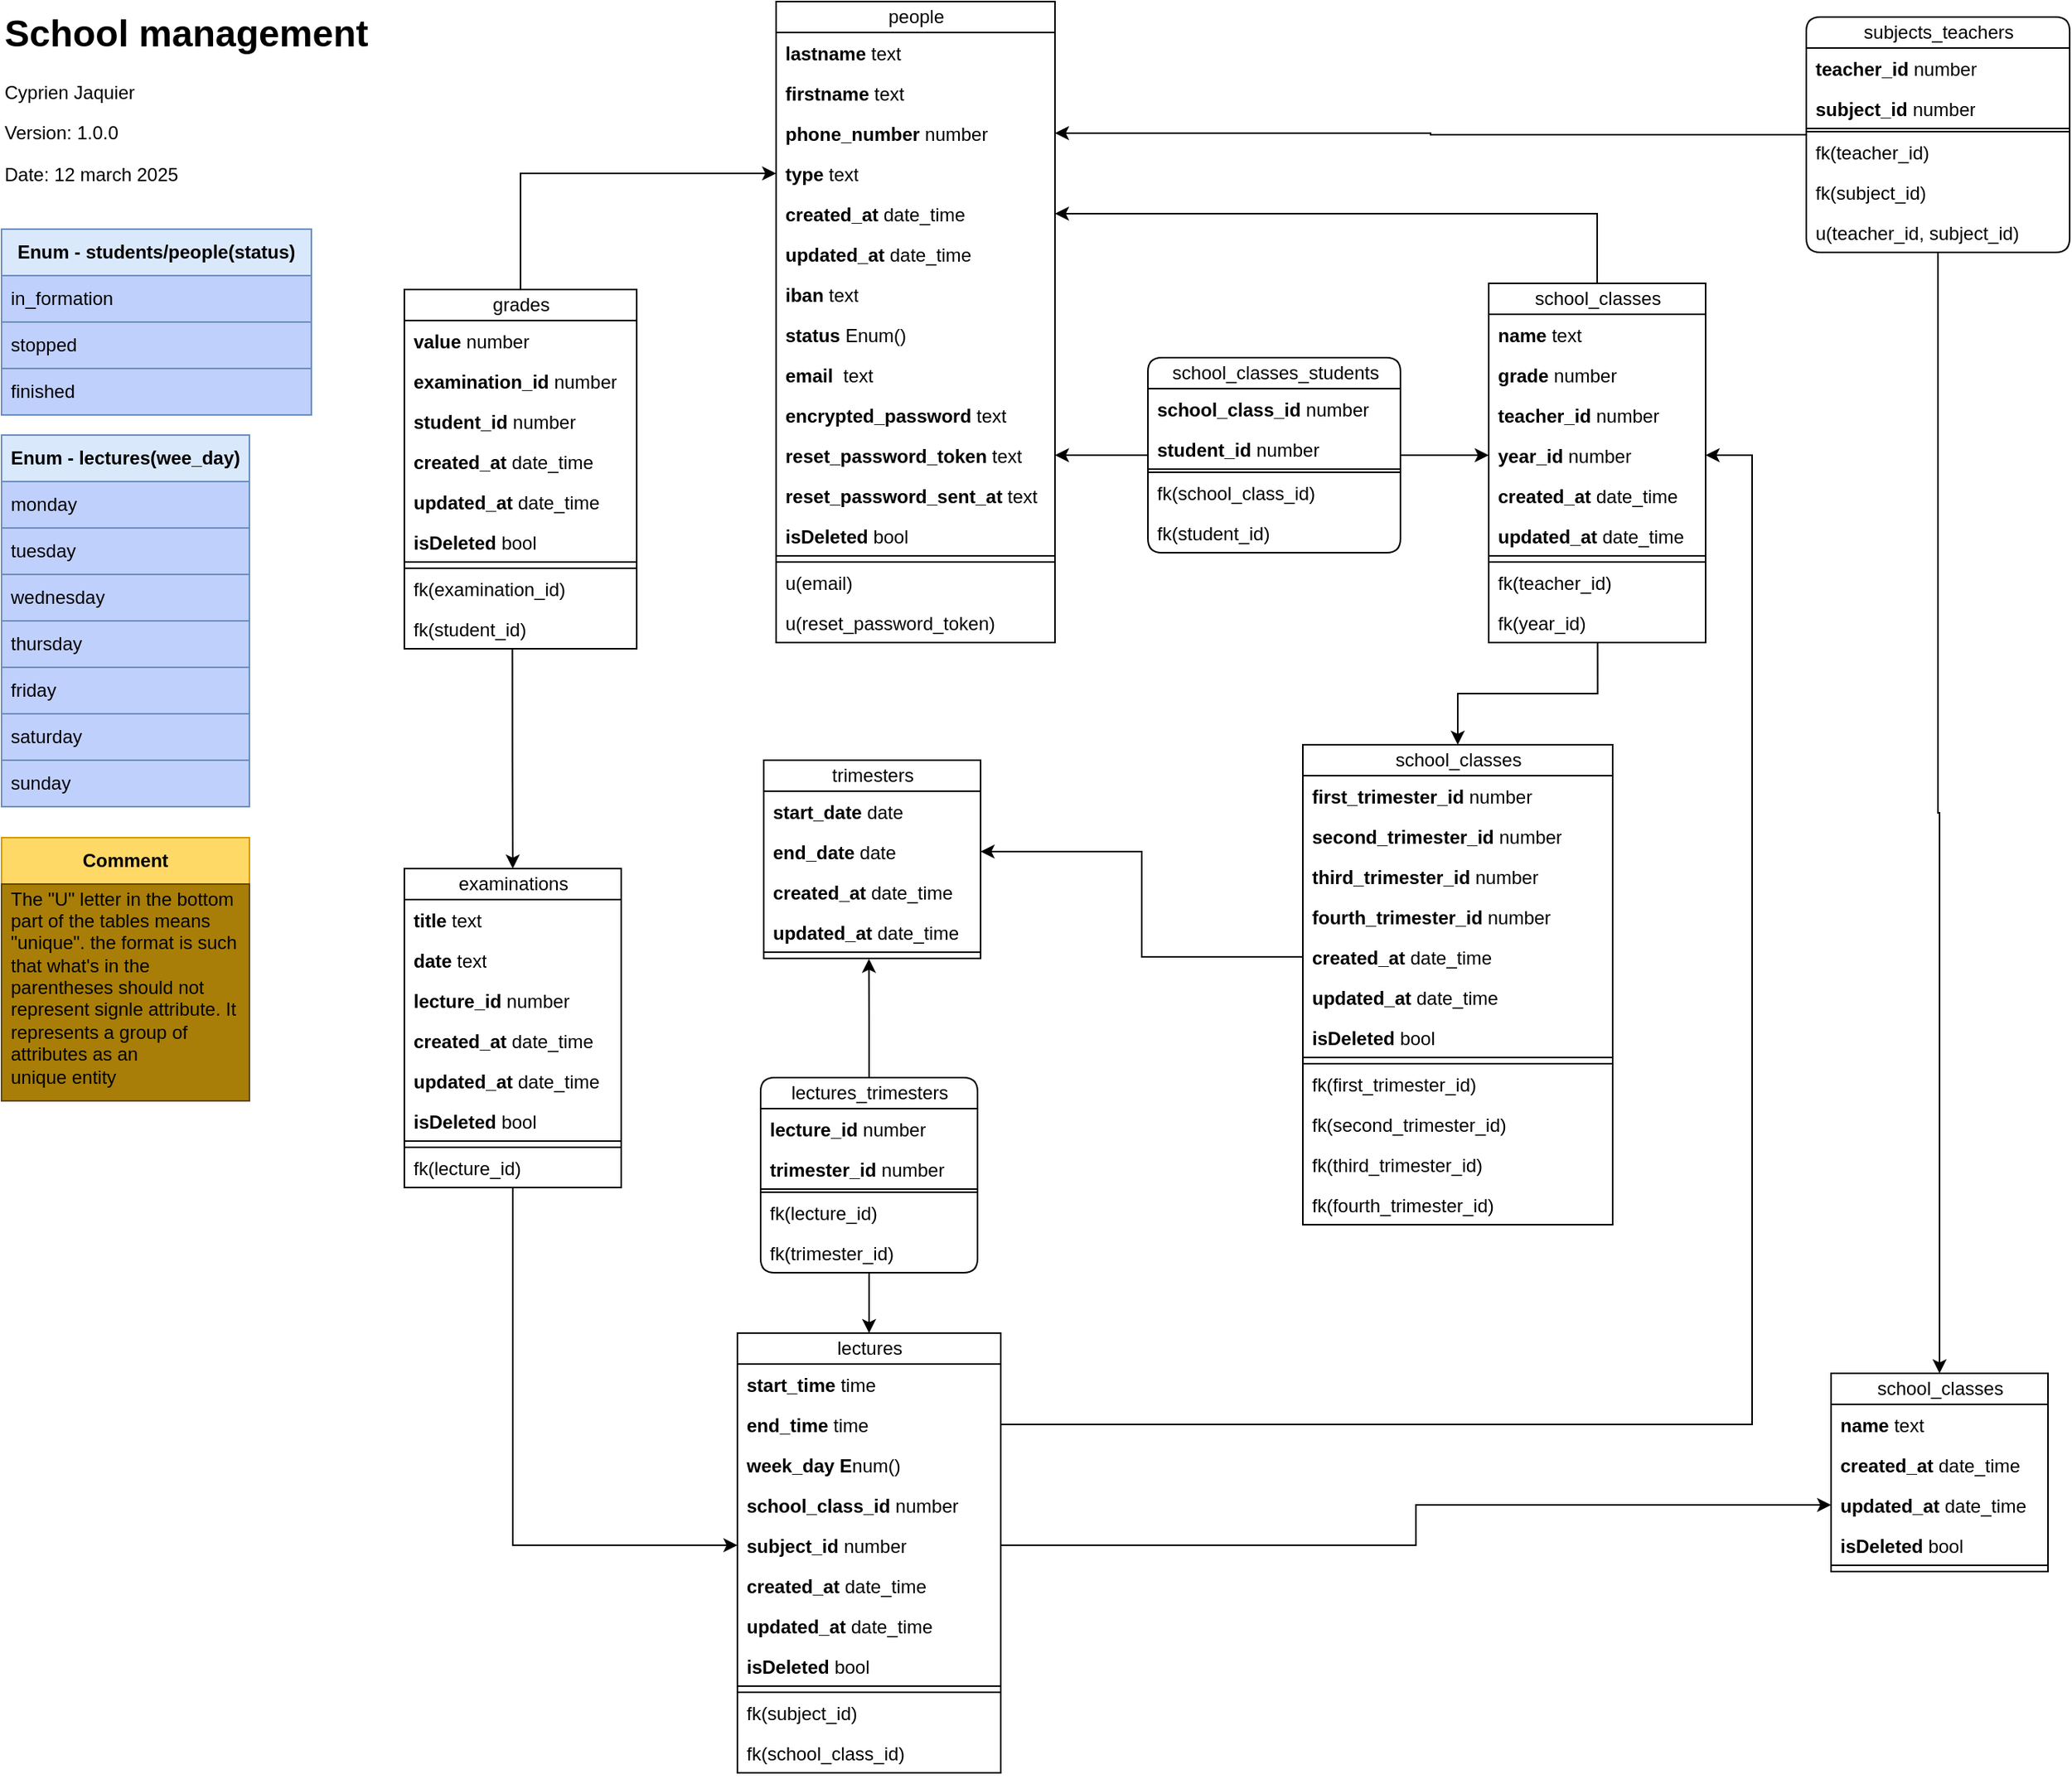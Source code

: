 <mxfile version="26.1.0">
  <diagram name="Page-1" id="XfhUcXcF2LE9acCcoFgk">
    <mxGraphModel dx="2506" dy="915" grid="1" gridSize="10" guides="1" tooltips="1" connect="1" arrows="1" fold="1" page="1" pageScale="1" pageWidth="827" pageHeight="1169" math="0" shadow="0">
      <root>
        <mxCell id="0" />
        <mxCell id="1" parent="0" />
        <mxCell id="c3kGjx1w-b3ts2C8C347-1" value="people" style="swimlane;fontStyle=0;childLayout=stackLayout;horizontal=1;startSize=20;fillColor=none;horizontalStack=0;resizeParent=1;resizeParentMax=0;resizeLast=0;collapsible=1;marginBottom=0;html=1;" parent="1" vertex="1">
          <mxGeometry x="310" y="130" width="180" height="414" as="geometry" />
        </mxCell>
        <mxCell id="c3kGjx1w-b3ts2C8C347-2" value="&lt;b&gt;lastname &lt;/b&gt;text" style="text;strokeColor=none;fillColor=none;align=left;verticalAlign=top;spacingLeft=4;spacingRight=4;overflow=hidden;rotatable=0;points=[[0,0.5],[1,0.5]];portConstraint=eastwest;whiteSpace=wrap;html=1;" parent="c3kGjx1w-b3ts2C8C347-1" vertex="1">
          <mxGeometry y="20" width="180" height="26" as="geometry" />
        </mxCell>
        <mxCell id="c3kGjx1w-b3ts2C8C347-3" value="&lt;b&gt;firstname&lt;/b&gt;&lt;b&gt;&amp;nbsp;&lt;/b&gt;text" style="text;strokeColor=none;fillColor=none;align=left;verticalAlign=top;spacingLeft=4;spacingRight=4;overflow=hidden;rotatable=0;points=[[0,0.5],[1,0.5]];portConstraint=eastwest;whiteSpace=wrap;html=1;" parent="c3kGjx1w-b3ts2C8C347-1" vertex="1">
          <mxGeometry y="46" width="180" height="26" as="geometry" />
        </mxCell>
        <mxCell id="c3kGjx1w-b3ts2C8C347-4" value="&lt;b&gt;phone_number&lt;/b&gt;&lt;b&gt;&amp;nbsp;&lt;/b&gt;number" style="text;strokeColor=none;fillColor=none;align=left;verticalAlign=top;spacingLeft=4;spacingRight=4;overflow=hidden;rotatable=0;points=[[0,0.5],[1,0.5]];portConstraint=eastwest;whiteSpace=wrap;html=1;" parent="c3kGjx1w-b3ts2C8C347-1" vertex="1">
          <mxGeometry y="72" width="180" height="26" as="geometry" />
        </mxCell>
        <mxCell id="c3kGjx1w-b3ts2C8C347-5" value="&lt;b&gt;type&lt;/b&gt;&lt;b&gt;&amp;nbsp;&lt;/b&gt;text" style="text;strokeColor=none;fillColor=none;align=left;verticalAlign=top;spacingLeft=4;spacingRight=4;overflow=hidden;rotatable=0;points=[[0,0.5],[1,0.5]];portConstraint=eastwest;whiteSpace=wrap;html=1;" parent="c3kGjx1w-b3ts2C8C347-1" vertex="1">
          <mxGeometry y="98" width="180" height="26" as="geometry" />
        </mxCell>
        <mxCell id="c3kGjx1w-b3ts2C8C347-6" value="&lt;b&gt;created_at &lt;/b&gt;date_time" style="text;strokeColor=none;fillColor=none;align=left;verticalAlign=top;spacingLeft=4;spacingRight=4;overflow=hidden;rotatable=0;points=[[0,0.5],[1,0.5]];portConstraint=eastwest;whiteSpace=wrap;html=1;" parent="c3kGjx1w-b3ts2C8C347-1" vertex="1">
          <mxGeometry y="124" width="180" height="26" as="geometry" />
        </mxCell>
        <mxCell id="c3kGjx1w-b3ts2C8C347-7" value="&lt;b&gt;updated_at &lt;/b&gt;date_time" style="text;strokeColor=none;fillColor=none;align=left;verticalAlign=top;spacingLeft=4;spacingRight=4;overflow=hidden;rotatable=0;points=[[0,0.5],[1,0.5]];portConstraint=eastwest;whiteSpace=wrap;html=1;" parent="c3kGjx1w-b3ts2C8C347-1" vertex="1">
          <mxGeometry y="150" width="180" height="26" as="geometry" />
        </mxCell>
        <mxCell id="c3kGjx1w-b3ts2C8C347-8" value="&lt;b&gt;iban&lt;/b&gt;&lt;b&gt;&amp;nbsp;&lt;/b&gt;text" style="text;strokeColor=none;fillColor=none;align=left;verticalAlign=top;spacingLeft=4;spacingRight=4;overflow=hidden;rotatable=0;points=[[0,0.5],[1,0.5]];portConstraint=eastwest;whiteSpace=wrap;html=1;" parent="c3kGjx1w-b3ts2C8C347-1" vertex="1">
          <mxGeometry y="176" width="180" height="26" as="geometry" />
        </mxCell>
        <mxCell id="c3kGjx1w-b3ts2C8C347-9" value="&lt;b&gt;status &lt;/b&gt;Enum()" style="text;strokeColor=none;fillColor=none;align=left;verticalAlign=top;spacingLeft=4;spacingRight=4;overflow=hidden;rotatable=0;points=[[0,0.5],[1,0.5]];portConstraint=eastwest;whiteSpace=wrap;html=1;" parent="c3kGjx1w-b3ts2C8C347-1" vertex="1">
          <mxGeometry y="202" width="180" height="26" as="geometry" />
        </mxCell>
        <mxCell id="c3kGjx1w-b3ts2C8C347-10" value="&lt;b&gt;email&amp;nbsp;&lt;/b&gt;&lt;b&gt;&amp;nbsp;&lt;/b&gt;text" style="text;strokeColor=none;fillColor=none;align=left;verticalAlign=top;spacingLeft=4;spacingRight=4;overflow=hidden;rotatable=0;points=[[0,0.5],[1,0.5]];portConstraint=eastwest;whiteSpace=wrap;html=1;fontStyle=0" parent="c3kGjx1w-b3ts2C8C347-1" vertex="1">
          <mxGeometry y="228" width="180" height="26" as="geometry" />
        </mxCell>
        <mxCell id="c3kGjx1w-b3ts2C8C347-11" value="&lt;b&gt;encrypted_password&amp;nbsp;&lt;/b&gt;text" style="text;strokeColor=none;fillColor=none;align=left;verticalAlign=top;spacingLeft=4;spacingRight=4;overflow=hidden;rotatable=0;points=[[0,0.5],[1,0.5]];portConstraint=eastwest;whiteSpace=wrap;html=1;" parent="c3kGjx1w-b3ts2C8C347-1" vertex="1">
          <mxGeometry y="254" width="180" height="26" as="geometry" />
        </mxCell>
        <mxCell id="c3kGjx1w-b3ts2C8C347-12" value="&lt;b&gt;reset_password_token&lt;/b&gt;&lt;b&gt;&amp;nbsp;&lt;/b&gt;text" style="text;strokeColor=none;fillColor=none;align=left;verticalAlign=top;spacingLeft=4;spacingRight=4;overflow=hidden;rotatable=0;points=[[0,0.5],[1,0.5]];portConstraint=eastwest;whiteSpace=wrap;html=1;" parent="c3kGjx1w-b3ts2C8C347-1" vertex="1">
          <mxGeometry y="280" width="180" height="26" as="geometry" />
        </mxCell>
        <mxCell id="c3kGjx1w-b3ts2C8C347-13" value="&lt;b&gt;reset_password_sent_at&lt;/b&gt;&lt;b&gt;&amp;nbsp;&lt;/b&gt;text" style="text;strokeColor=none;fillColor=none;align=left;verticalAlign=top;spacingLeft=4;spacingRight=4;overflow=hidden;rotatable=0;points=[[0,0.5],[1,0.5]];portConstraint=eastwest;whiteSpace=wrap;html=1;" parent="c3kGjx1w-b3ts2C8C347-1" vertex="1">
          <mxGeometry y="306" width="180" height="26" as="geometry" />
        </mxCell>
        <mxCell id="c3kGjx1w-b3ts2C8C347-14" value="&lt;b&gt;isDeleted &lt;/b&gt;bool" style="text;strokeColor=none;fillColor=none;align=left;verticalAlign=top;spacingLeft=4;spacingRight=4;overflow=hidden;rotatable=0;points=[[0,0.5],[1,0.5]];portConstraint=eastwest;whiteSpace=wrap;html=1;" parent="c3kGjx1w-b3ts2C8C347-1" vertex="1">
          <mxGeometry y="332" width="180" height="26" as="geometry" />
        </mxCell>
        <mxCell id="JtVLC9THB3B2dhIAnBEE-51" value="" style="text;strokeColor=default;fillColor=none;align=left;verticalAlign=top;spacingLeft=4;spacingRight=4;overflow=hidden;rotatable=0;points=[[0,0.5],[1,0.5]];portConstraint=eastwest;whiteSpace=wrap;html=1;" vertex="1" parent="c3kGjx1w-b3ts2C8C347-1">
          <mxGeometry y="358" width="180" height="4" as="geometry" />
        </mxCell>
        <mxCell id="JtVLC9THB3B2dhIAnBEE-52" value="u(email)" style="text;strokeColor=none;fillColor=none;align=left;verticalAlign=top;spacingLeft=4;spacingRight=4;overflow=hidden;rotatable=0;points=[[0,0.5],[1,0.5]];portConstraint=eastwest;whiteSpace=wrap;html=1;" vertex="1" parent="c3kGjx1w-b3ts2C8C347-1">
          <mxGeometry y="362" width="180" height="26" as="geometry" />
        </mxCell>
        <mxCell id="JtVLC9THB3B2dhIAnBEE-50" value="u(reset_password_token)" style="text;strokeColor=none;fillColor=none;align=left;verticalAlign=top;spacingLeft=4;spacingRight=4;overflow=hidden;rotatable=0;points=[[0,0.5],[1,0.5]];portConstraint=eastwest;whiteSpace=wrap;html=1;" vertex="1" parent="c3kGjx1w-b3ts2C8C347-1">
          <mxGeometry y="388" width="180" height="26" as="geometry" />
        </mxCell>
        <mxCell id="JtVLC9THB3B2dhIAnBEE-3" style="edgeStyle=orthogonalEdgeStyle;rounded=0;orthogonalLoop=1;jettySize=auto;html=1;entryX=0;entryY=0.5;entryDx=0;entryDy=0;" edge="1" parent="1" source="c3kGjx1w-b3ts2C8C347-15" target="JtVLC9THB3B2dhIAnBEE-79">
          <mxGeometry relative="1" as="geometry">
            <mxPoint x="310" y="994.0" as="targetPoint" />
          </mxGeometry>
        </mxCell>
        <mxCell id="c3kGjx1w-b3ts2C8C347-15" value="examinations" style="swimlane;fontStyle=0;childLayout=stackLayout;horizontal=1;startSize=20;fillColor=none;horizontalStack=0;resizeParent=1;resizeParentMax=0;resizeLast=0;collapsible=1;marginBottom=0;html=1;" parent="1" vertex="1">
          <mxGeometry x="70" y="690" width="140" height="206" as="geometry" />
        </mxCell>
        <mxCell id="c3kGjx1w-b3ts2C8C347-16" value="&lt;b&gt;title &lt;/b&gt;text&lt;span style=&quot;color: rgba(0, 0, 0, 0); font-family: monospace; font-size: 0px; text-wrap-mode: nowrap;&quot;&gt;%3CmxGraphModel%3E%3Croot%3E%3CmxCell%20id%3D%220%22%2F%3E%3CmxCell%20id%3D%221%22%20parent%3D%220%22%2F%3E%3CmxCell%20id%3D%222%22%20value%3D%22%26lt%3Bb%26gt%3Bcreated_at%20%26lt%3B%2Fb%26gt%3Bdate_time%22%20style%3D%22text%3BstrokeColor%3Dnone%3BfillColor%3Dnone%3Balign%3Dleft%3BverticalAlign%3Dtop%3BspacingLeft%3D4%3BspacingRight%3D4%3Boverflow%3Dhidden%3Brotatable%3D0%3Bpoints%3D%5B%5B0%2C0.5%5D%2C%5B1%2C0.5%5D%5D%3BportConstraint%3Deastwest%3BwhiteSpace%3Dwrap%3Bhtml%3D1%3B%22%20vertex%3D%221%22%20parent%3D%221%22%3E%3CmxGeometry%20x%3D%22310%22%20y%3D%22254%22%20width%3D%22180%22%20height%3D%2226%22%20as%3D%22geometry%22%2F%3E%3C%2FmxCell%3E%3CmxCell%20id%3D%223%22%20value%3D%22%26lt%3Bb%26gt%3Bupdated_at%20%26lt%3B%2Fb%26gt%3Bdate_time%22%20style%3D%22text%3BstrokeColor%3Dnone%3BfillColor%3Dnone%3Balign%3Dleft%3BverticalAlign%3Dtop%3BspacingLeft%3D4%3BspacingRight%3D4%3Boverflow%3Dhidden%3Brotatable%3D0%3Bpoints%3D%5B%5B0%2C0.5%5D%2C%5B1%2C0.5%5D%5D%3BportConstraint%3Deastwest%3BwhiteSpace%3Dwrap%3Bhtml%3D1%3B%22%20vertex%3D%221%22%20parent%3D%221%22%3E%3CmxGeometry%20x%3D%22310%22%20y%3D%22280%22%20width%3D%22180%22%20height%3D%2226%22%20as%3D%22geometry%22%2F%3E%3C%2FmxCell%3E%3CmxCell%20id%3D%224%22%20value%3D%22%26lt%3Bb%26gt%3BisDeleted%20%26lt%3B%2Fb%26gt%3Bbool%22%20style%3D%22text%3BstrokeColor%3Dnone%3BfillColor%3Dnone%3Balign%3Dleft%3BverticalAlign%3Dtop%3BspacingLeft%3D4%3BspacingRight%3D4%3Boverflow%3Dhidden%3Brotatable%3D0%3Bpoints%3D%5B%5B0%2C0.5%5D%2C%5B1%2C0.5%5D%5D%3BportConstraint%3Deastwest%3BwhiteSpace%3Dwrap%3Bhtml%3D1%3B%22%20vertex%3D%221%22%20parent%3D%221%22%3E%3CmxGeometry%20x%3D%22310%22%20y%3D%22462%22%20width%3D%22180%22%20height%3D%2226%22%20as%3D%22geometry%22%2F%3E%3C%2FmxCell%3E%3C%2Froot%3E%3C%2FmxGraphModel%3Egttfsdf&lt;/span&gt;" style="text;strokeColor=none;fillColor=none;align=left;verticalAlign=top;spacingLeft=4;spacingRight=4;overflow=hidden;rotatable=0;points=[[0,0.5],[1,0.5]];portConstraint=eastwest;whiteSpace=wrap;html=1;fontStyle=0" parent="c3kGjx1w-b3ts2C8C347-15" vertex="1">
          <mxGeometry y="20" width="140" height="26" as="geometry" />
        </mxCell>
        <mxCell id="c3kGjx1w-b3ts2C8C347-17" value="&lt;b&gt;date&lt;/b&gt; text" style="text;strokeColor=none;fillColor=none;align=left;verticalAlign=top;spacingLeft=4;spacingRight=4;overflow=hidden;rotatable=0;points=[[0,0.5],[1,0.5]];portConstraint=eastwest;whiteSpace=wrap;html=1;fontStyle=0" parent="c3kGjx1w-b3ts2C8C347-15" vertex="1">
          <mxGeometry y="46" width="140" height="26" as="geometry" />
        </mxCell>
        <mxCell id="JtVLC9THB3B2dhIAnBEE-47" value="&lt;b&gt;lecture_id &lt;/b&gt;number" style="text;strokeColor=none;fillColor=none;align=left;verticalAlign=top;spacingLeft=4;spacingRight=4;overflow=hidden;rotatable=0;points=[[0,0.5],[1,0.5]];portConstraint=eastwest;whiteSpace=wrap;html=1;" vertex="1" parent="c3kGjx1w-b3ts2C8C347-15">
          <mxGeometry y="72" width="140" height="26" as="geometry" />
        </mxCell>
        <mxCell id="JtVLC9THB3B2dhIAnBEE-73" value="&lt;b&gt;created_at &lt;/b&gt;date_time" style="text;strokeColor=none;fillColor=none;align=left;verticalAlign=top;spacingLeft=4;spacingRight=4;overflow=hidden;rotatable=0;points=[[0,0.5],[1,0.5]];portConstraint=eastwest;whiteSpace=wrap;html=1;" vertex="1" parent="c3kGjx1w-b3ts2C8C347-15">
          <mxGeometry y="98" width="140" height="26" as="geometry" />
        </mxCell>
        <mxCell id="JtVLC9THB3B2dhIAnBEE-74" value="&lt;b&gt;updated_at &lt;/b&gt;date_time" style="text;strokeColor=none;fillColor=none;align=left;verticalAlign=top;spacingLeft=4;spacingRight=4;overflow=hidden;rotatable=0;points=[[0,0.5],[1,0.5]];portConstraint=eastwest;whiteSpace=wrap;html=1;" vertex="1" parent="c3kGjx1w-b3ts2C8C347-15">
          <mxGeometry y="124" width="140" height="26" as="geometry" />
        </mxCell>
        <mxCell id="JtVLC9THB3B2dhIAnBEE-75" value="&lt;b&gt;isDeleted &lt;/b&gt;bool" style="text;strokeColor=none;fillColor=none;align=left;verticalAlign=top;spacingLeft=4;spacingRight=4;overflow=hidden;rotatable=0;points=[[0,0.5],[1,0.5]];portConstraint=eastwest;whiteSpace=wrap;html=1;" vertex="1" parent="c3kGjx1w-b3ts2C8C347-15">
          <mxGeometry y="150" width="140" height="26" as="geometry" />
        </mxCell>
        <mxCell id="JtVLC9THB3B2dhIAnBEE-49" value="" style="text;strokeColor=default;fillColor=none;align=left;verticalAlign=top;spacingLeft=4;spacingRight=4;overflow=hidden;rotatable=0;points=[[0,0.5],[1,0.5]];portConstraint=eastwest;whiteSpace=wrap;html=1;" vertex="1" parent="c3kGjx1w-b3ts2C8C347-15">
          <mxGeometry y="176" width="140" height="4" as="geometry" />
        </mxCell>
        <mxCell id="JtVLC9THB3B2dhIAnBEE-48" value="fk(lecture_id)" style="text;strokeColor=none;fillColor=none;align=left;verticalAlign=top;spacingLeft=4;spacingRight=4;overflow=hidden;rotatable=0;points=[[0,0.5],[1,0.5]];portConstraint=eastwest;whiteSpace=wrap;html=1;" vertex="1" parent="c3kGjx1w-b3ts2C8C347-15">
          <mxGeometry y="180" width="140" height="26" as="geometry" />
        </mxCell>
        <mxCell id="JtVLC9THB3B2dhIAnBEE-1" style="edgeStyle=orthogonalEdgeStyle;rounded=0;orthogonalLoop=1;jettySize=auto;html=1;exitX=0.5;exitY=0;exitDx=0;exitDy=0;" edge="1" parent="1" source="JtVLC9THB3B2dhIAnBEE-53" target="c3kGjx1w-b3ts2C8C347-5">
          <mxGeometry relative="1" as="geometry">
            <mxPoint x="140" y="430" as="sourcePoint" />
          </mxGeometry>
        </mxCell>
        <mxCell id="JtVLC9THB3B2dhIAnBEE-2" style="edgeStyle=orthogonalEdgeStyle;rounded=0;orthogonalLoop=1;jettySize=auto;html=1;entryX=0.5;entryY=0;entryDx=0;entryDy=0;exitX=0.465;exitY=0.994;exitDx=0;exitDy=0;exitPerimeter=0;" edge="1" parent="1" source="JtVLC9THB3B2dhIAnBEE-69" target="c3kGjx1w-b3ts2C8C347-15">
          <mxGeometry relative="1" as="geometry">
            <mxPoint x="140" y="554" as="sourcePoint" />
          </mxGeometry>
        </mxCell>
        <mxCell id="JtVLC9THB3B2dhIAnBEE-7" style="edgeStyle=orthogonalEdgeStyle;rounded=0;orthogonalLoop=1;jettySize=auto;html=1;entryX=0;entryY=0.5;entryDx=0;entryDy=0;exitX=1;exitY=0.5;exitDx=0;exitDy=0;" edge="1" parent="1" source="JtVLC9THB3B2dhIAnBEE-79" target="JtVLC9THB3B2dhIAnBEE-160">
          <mxGeometry relative="1" as="geometry">
            <mxPoint x="450" y="984.0" as="sourcePoint" />
            <mxPoint x="930" y="984" as="targetPoint" />
          </mxGeometry>
        </mxCell>
        <mxCell id="JtVLC9THB3B2dhIAnBEE-5" style="edgeStyle=orthogonalEdgeStyle;rounded=0;orthogonalLoop=1;jettySize=auto;html=1;entryX=1;entryY=0.5;entryDx=0;entryDy=0;exitX=0.5;exitY=0;exitDx=0;exitDy=0;" edge="1" parent="1" source="JtVLC9THB3B2dhIAnBEE-110" target="c3kGjx1w-b3ts2C8C347-6">
          <mxGeometry relative="1" as="geometry" />
        </mxCell>
        <mxCell id="JtVLC9THB3B2dhIAnBEE-6" style="edgeStyle=orthogonalEdgeStyle;rounded=0;orthogonalLoop=1;jettySize=auto;html=1;entryX=0.5;entryY=0;entryDx=0;entryDy=0;exitX=0.502;exitY=1.001;exitDx=0;exitDy=0;exitPerimeter=0;" edge="1" parent="1" source="JtVLC9THB3B2dhIAnBEE-121" target="JtVLC9THB3B2dhIAnBEE-123">
          <mxGeometry relative="1" as="geometry">
            <mxPoint x="860" y="678" as="targetPoint" />
          </mxGeometry>
        </mxCell>
        <mxCell id="JtVLC9THB3B2dhIAnBEE-8" style="edgeStyle=orthogonalEdgeStyle;rounded=0;orthogonalLoop=1;jettySize=auto;html=1;entryX=1;entryY=0.5;entryDx=0;entryDy=0;exitX=0;exitY=0.5;exitDx=0;exitDy=0;" edge="1" parent="1" source="JtVLC9THB3B2dhIAnBEE-128" target="JtVLC9THB3B2dhIAnBEE-98">
          <mxGeometry relative="1" as="geometry">
            <mxPoint x="790" y="779.053" as="sourcePoint" />
            <mxPoint x="450" y="711" as="targetPoint" />
          </mxGeometry>
        </mxCell>
        <mxCell id="c3kGjx1w-b3ts2C8C347-181" value="&lt;h1 style=&quot;margin-top: 0px;&quot;&gt;School management&lt;/h1&gt;&lt;p&gt;Cyprien Jaquier&lt;/p&gt;&lt;p&gt;Version: 1.0.0&lt;/p&gt;&lt;p&gt;Date: 12 march 2025&lt;/p&gt;" style="text;html=1;whiteSpace=wrap;overflow=hidden;rounded=0;" parent="1" vertex="1">
          <mxGeometry x="-190" y="130" width="260" height="120" as="geometry" />
        </mxCell>
        <mxCell id="JtVLC9THB3B2dhIAnBEE-86" style="edgeStyle=orthogonalEdgeStyle;rounded=0;orthogonalLoop=1;jettySize=auto;html=1;entryX=0.5;entryY=0;entryDx=0;entryDy=0;" edge="1" parent="1" source="JtVLC9THB3B2dhIAnBEE-21" target="JtVLC9THB3B2dhIAnBEE-76">
          <mxGeometry relative="1" as="geometry" />
        </mxCell>
        <mxCell id="JtVLC9THB3B2dhIAnBEE-21" value="&lt;span style=&quot;text-wrap-mode: wrap;&quot;&gt;lectures_trimesters&lt;/span&gt;" style="swimlane;fontStyle=0;childLayout=stackLayout;horizontal=1;startSize=20;fillColor=none;horizontalStack=0;resizeParent=1;resizeParentMax=0;resizeLast=0;collapsible=1;marginBottom=0;html=1;rounded=1;" vertex="1" parent="1">
          <mxGeometry x="300" y="825" width="140" height="126" as="geometry" />
        </mxCell>
        <mxCell id="JtVLC9THB3B2dhIAnBEE-22" value="&lt;b&gt;lecture_id&amp;nbsp;&lt;/b&gt;number" style="text;strokeColor=none;fillColor=none;align=left;verticalAlign=top;spacingLeft=4;spacingRight=4;overflow=hidden;rotatable=0;points=[[0,0.5],[1,0.5]];portConstraint=eastwest;whiteSpace=wrap;html=1;fontStyle=0" vertex="1" parent="JtVLC9THB3B2dhIAnBEE-21">
          <mxGeometry y="20" width="140" height="26" as="geometry" />
        </mxCell>
        <mxCell id="JtVLC9THB3B2dhIAnBEE-27" value="&lt;b&gt;trimester_id&amp;nbsp;&lt;/b&gt;number" style="text;strokeColor=none;fillColor=none;align=left;verticalAlign=top;spacingLeft=4;spacingRight=4;overflow=hidden;rotatable=0;points=[[0,0.5],[1,0.5]];portConstraint=eastwest;whiteSpace=wrap;html=1;fontStyle=0" vertex="1" parent="JtVLC9THB3B2dhIAnBEE-21">
          <mxGeometry y="46" width="140" height="26" as="geometry" />
        </mxCell>
        <mxCell id="JtVLC9THB3B2dhIAnBEE-23" value="" style="text;strokeColor=default;fillColor=none;align=left;verticalAlign=top;spacingLeft=4;spacingRight=4;overflow=hidden;rotatable=0;points=[[0,0.5],[1,0.5]];portConstraint=eastwest;whiteSpace=wrap;html=1;fontStyle=0" vertex="1" parent="JtVLC9THB3B2dhIAnBEE-21">
          <mxGeometry y="72" width="140" height="2" as="geometry" />
        </mxCell>
        <mxCell id="JtVLC9THB3B2dhIAnBEE-29" value="" style="text;strokeColor=default;fillColor=none;align=left;verticalAlign=top;spacingLeft=4;spacingRight=4;overflow=hidden;rotatable=0;points=[[0,0.5],[1,0.5]];portConstraint=eastwest;whiteSpace=wrap;html=1;fontStyle=0" vertex="1" parent="JtVLC9THB3B2dhIAnBEE-21">
          <mxGeometry y="74" width="140" as="geometry" />
        </mxCell>
        <mxCell id="JtVLC9THB3B2dhIAnBEE-31" value="fk(lecture_id)" style="text;strokeColor=none;fillColor=none;align=left;verticalAlign=top;spacingLeft=4;spacingRight=4;overflow=hidden;rotatable=0;points=[[0,0.5],[1,0.5]];portConstraint=eastwest;whiteSpace=wrap;html=1;fontStyle=0" vertex="1" parent="JtVLC9THB3B2dhIAnBEE-21">
          <mxGeometry y="74" width="140" height="26" as="geometry" />
        </mxCell>
        <mxCell id="JtVLC9THB3B2dhIAnBEE-30" value="fk(trimester_id)" style="text;strokeColor=none;fillColor=none;align=left;verticalAlign=top;spacingLeft=4;spacingRight=4;overflow=hidden;rotatable=0;points=[[0,0.5],[1,0.5]];portConstraint=eastwest;whiteSpace=wrap;html=1;fontStyle=0" vertex="1" parent="JtVLC9THB3B2dhIAnBEE-21">
          <mxGeometry y="100" width="140" height="26" as="geometry" />
        </mxCell>
        <mxCell id="JtVLC9THB3B2dhIAnBEE-142" style="edgeStyle=orthogonalEdgeStyle;rounded=0;orthogonalLoop=1;jettySize=auto;html=1;entryX=1;entryY=0.5;entryDx=0;entryDy=0;" edge="1" parent="1" source="JtVLC9THB3B2dhIAnBEE-33" target="c3kGjx1w-b3ts2C8C347-4">
          <mxGeometry relative="1" as="geometry" />
        </mxCell>
        <mxCell id="JtVLC9THB3B2dhIAnBEE-165" style="edgeStyle=orthogonalEdgeStyle;rounded=0;orthogonalLoop=1;jettySize=auto;html=1;entryX=0.5;entryY=0;entryDx=0;entryDy=0;" edge="1" parent="1" source="JtVLC9THB3B2dhIAnBEE-33" target="JtVLC9THB3B2dhIAnBEE-154">
          <mxGeometry relative="1" as="geometry" />
        </mxCell>
        <mxCell id="JtVLC9THB3B2dhIAnBEE-33" value="&lt;span style=&quot;text-wrap-mode: wrap;&quot;&gt;subjects_teachers&lt;/span&gt;" style="swimlane;fontStyle=0;childLayout=stackLayout;horizontal=1;startSize=20;fillColor=none;horizontalStack=0;resizeParent=1;resizeParentMax=0;resizeLast=0;collapsible=1;marginBottom=0;html=1;rounded=1;" vertex="1" parent="1">
          <mxGeometry x="975" y="140" width="170" height="152" as="geometry" />
        </mxCell>
        <mxCell id="JtVLC9THB3B2dhIAnBEE-34" value="&lt;b&gt;teacher_id&amp;nbsp;&lt;/b&gt;number" style="text;strokeColor=none;fillColor=none;align=left;verticalAlign=top;spacingLeft=4;spacingRight=4;overflow=hidden;rotatable=0;points=[[0,0.5],[1,0.5]];portConstraint=eastwest;whiteSpace=wrap;html=1;fontStyle=0" vertex="1" parent="JtVLC9THB3B2dhIAnBEE-33">
          <mxGeometry y="20" width="170" height="26" as="geometry" />
        </mxCell>
        <mxCell id="JtVLC9THB3B2dhIAnBEE-35" value="&lt;b&gt;subject_id&amp;nbsp;&lt;/b&gt;number" style="text;strokeColor=none;fillColor=none;align=left;verticalAlign=top;spacingLeft=4;spacingRight=4;overflow=hidden;rotatable=0;points=[[0,0.5],[1,0.5]];portConstraint=eastwest;whiteSpace=wrap;html=1;fontStyle=0" vertex="1" parent="JtVLC9THB3B2dhIAnBEE-33">
          <mxGeometry y="46" width="170" height="26" as="geometry" />
        </mxCell>
        <mxCell id="JtVLC9THB3B2dhIAnBEE-36" value="" style="text;strokeColor=default;fillColor=none;align=left;verticalAlign=top;spacingLeft=4;spacingRight=4;overflow=hidden;rotatable=0;points=[[0,0.5],[1,0.5]];portConstraint=eastwest;whiteSpace=wrap;html=1;fontStyle=0" vertex="1" parent="JtVLC9THB3B2dhIAnBEE-33">
          <mxGeometry y="72" width="170" height="2" as="geometry" />
        </mxCell>
        <mxCell id="JtVLC9THB3B2dhIAnBEE-37" value="" style="text;strokeColor=default;fillColor=none;align=left;verticalAlign=top;spacingLeft=4;spacingRight=4;overflow=hidden;rotatable=0;points=[[0,0.5],[1,0.5]];portConstraint=eastwest;whiteSpace=wrap;html=1;fontStyle=0" vertex="1" parent="JtVLC9THB3B2dhIAnBEE-33">
          <mxGeometry y="74" width="170" as="geometry" />
        </mxCell>
        <mxCell id="JtVLC9THB3B2dhIAnBEE-38" value="fk(teacher_id)" style="text;strokeColor=none;fillColor=none;align=left;verticalAlign=top;spacingLeft=4;spacingRight=4;overflow=hidden;rotatable=0;points=[[0,0.5],[1,0.5]];portConstraint=eastwest;whiteSpace=wrap;html=1;fontStyle=0" vertex="1" parent="JtVLC9THB3B2dhIAnBEE-33">
          <mxGeometry y="74" width="170" height="26" as="geometry" />
        </mxCell>
        <mxCell id="JtVLC9THB3B2dhIAnBEE-39" value="fk(subject_id)" style="text;strokeColor=none;fillColor=none;align=left;verticalAlign=top;spacingLeft=4;spacingRight=4;overflow=hidden;rotatable=0;points=[[0,0.5],[1,0.5]];portConstraint=eastwest;whiteSpace=wrap;html=1;fontStyle=0" vertex="1" parent="JtVLC9THB3B2dhIAnBEE-33">
          <mxGeometry y="100" width="170" height="26" as="geometry" />
        </mxCell>
        <mxCell id="JtVLC9THB3B2dhIAnBEE-181" value="u(teacher_id, subject_id)" style="text;strokeColor=none;fillColor=none;align=left;verticalAlign=top;spacingLeft=4;spacingRight=4;overflow=hidden;rotatable=0;points=[[0,0.5],[1,0.5]];portConstraint=eastwest;whiteSpace=wrap;html=1;" vertex="1" parent="JtVLC9THB3B2dhIAnBEE-33">
          <mxGeometry y="126" width="170" height="26" as="geometry" />
        </mxCell>
        <mxCell id="JtVLC9THB3B2dhIAnBEE-100" style="edgeStyle=orthogonalEdgeStyle;rounded=0;orthogonalLoop=1;jettySize=auto;html=1;entryX=1;entryY=0.5;entryDx=0;entryDy=0;" edge="1" parent="1" source="JtVLC9THB3B2dhIAnBEE-40" target="c3kGjx1w-b3ts2C8C347-12">
          <mxGeometry relative="1" as="geometry" />
        </mxCell>
        <mxCell id="JtVLC9THB3B2dhIAnBEE-122" style="edgeStyle=orthogonalEdgeStyle;rounded=0;orthogonalLoop=1;jettySize=auto;html=1;entryX=0;entryY=0.5;entryDx=0;entryDy=0;" edge="1" parent="1" source="JtVLC9THB3B2dhIAnBEE-40" target="JtVLC9THB3B2dhIAnBEE-113">
          <mxGeometry relative="1" as="geometry" />
        </mxCell>
        <mxCell id="JtVLC9THB3B2dhIAnBEE-40" value="school_classes_students" style="swimlane;fontStyle=0;childLayout=stackLayout;horizontal=1;startSize=20;fillColor=none;horizontalStack=0;resizeParent=1;resizeParentMax=0;resizeLast=0;collapsible=1;marginBottom=0;html=1;rounded=1;" vertex="1" parent="1">
          <mxGeometry x="550" y="360" width="163" height="126" as="geometry" />
        </mxCell>
        <mxCell id="JtVLC9THB3B2dhIAnBEE-41" value="&lt;b&gt;school_class_id&amp;nbsp;&lt;/b&gt;number" style="text;strokeColor=none;fillColor=none;align=left;verticalAlign=top;spacingLeft=4;spacingRight=4;overflow=hidden;rotatable=0;points=[[0,0.5],[1,0.5]];portConstraint=eastwest;whiteSpace=wrap;html=1;fontStyle=0" vertex="1" parent="JtVLC9THB3B2dhIAnBEE-40">
          <mxGeometry y="20" width="163" height="26" as="geometry" />
        </mxCell>
        <mxCell id="JtVLC9THB3B2dhIAnBEE-42" value="&lt;b&gt;student_id&amp;nbsp;&lt;/b&gt;number" style="text;strokeColor=none;fillColor=none;align=left;verticalAlign=top;spacingLeft=4;spacingRight=4;overflow=hidden;rotatable=0;points=[[0,0.5],[1,0.5]];portConstraint=eastwest;whiteSpace=wrap;html=1;fontStyle=0" vertex="1" parent="JtVLC9THB3B2dhIAnBEE-40">
          <mxGeometry y="46" width="163" height="26" as="geometry" />
        </mxCell>
        <mxCell id="JtVLC9THB3B2dhIAnBEE-43" value="" style="text;strokeColor=default;fillColor=none;align=left;verticalAlign=top;spacingLeft=4;spacingRight=4;overflow=hidden;rotatable=0;points=[[0,0.5],[1,0.5]];portConstraint=eastwest;whiteSpace=wrap;html=1;fontStyle=0" vertex="1" parent="JtVLC9THB3B2dhIAnBEE-40">
          <mxGeometry y="72" width="163" height="2" as="geometry" />
        </mxCell>
        <mxCell id="JtVLC9THB3B2dhIAnBEE-44" value="" style="text;strokeColor=default;fillColor=none;align=left;verticalAlign=top;spacingLeft=4;spacingRight=4;overflow=hidden;rotatable=0;points=[[0,0.5],[1,0.5]];portConstraint=eastwest;whiteSpace=wrap;html=1;fontStyle=0" vertex="1" parent="JtVLC9THB3B2dhIAnBEE-40">
          <mxGeometry y="74" width="163" as="geometry" />
        </mxCell>
        <mxCell id="JtVLC9THB3B2dhIAnBEE-45" value="fk(school_class_id)" style="text;strokeColor=none;fillColor=none;align=left;verticalAlign=top;spacingLeft=4;spacingRight=4;overflow=hidden;rotatable=0;points=[[0,0.5],[1,0.5]];portConstraint=eastwest;whiteSpace=wrap;html=1;fontStyle=0" vertex="1" parent="JtVLC9THB3B2dhIAnBEE-40">
          <mxGeometry y="74" width="163" height="26" as="geometry" />
        </mxCell>
        <mxCell id="JtVLC9THB3B2dhIAnBEE-46" value="fk(student_id)" style="text;strokeColor=none;fillColor=none;align=left;verticalAlign=top;spacingLeft=4;spacingRight=4;overflow=hidden;rotatable=0;points=[[0,0.5],[1,0.5]];portConstraint=eastwest;whiteSpace=wrap;html=1;fontStyle=0" vertex="1" parent="JtVLC9THB3B2dhIAnBEE-40">
          <mxGeometry y="100" width="163" height="26" as="geometry" />
        </mxCell>
        <mxCell id="JtVLC9THB3B2dhIAnBEE-53" value="grades" style="swimlane;fontStyle=0;childLayout=stackLayout;horizontal=1;startSize=20;fillColor=none;horizontalStack=0;resizeParent=1;resizeParentMax=0;resizeLast=0;collapsible=1;marginBottom=0;html=1;" vertex="1" parent="1">
          <mxGeometry x="70" y="316" width="150" height="232" as="geometry" />
        </mxCell>
        <mxCell id="JtVLC9THB3B2dhIAnBEE-54" value="&lt;b&gt;value &lt;/b&gt;number" style="text;strokeColor=none;fillColor=none;align=left;verticalAlign=top;spacingLeft=4;spacingRight=4;overflow=hidden;rotatable=0;points=[[0,0.5],[1,0.5]];portConstraint=eastwest;whiteSpace=wrap;html=1;" vertex="1" parent="JtVLC9THB3B2dhIAnBEE-53">
          <mxGeometry y="20" width="150" height="26" as="geometry" />
        </mxCell>
        <mxCell id="JtVLC9THB3B2dhIAnBEE-55" value="&lt;b&gt;examination_id &lt;/b&gt;number" style="text;strokeColor=none;fillColor=none;align=left;verticalAlign=top;spacingLeft=4;spacingRight=4;overflow=hidden;rotatable=0;points=[[0,0.5],[1,0.5]];portConstraint=eastwest;whiteSpace=wrap;html=1;" vertex="1" parent="JtVLC9THB3B2dhIAnBEE-53">
          <mxGeometry y="46" width="150" height="26" as="geometry" />
        </mxCell>
        <mxCell id="JtVLC9THB3B2dhIAnBEE-56" value="&lt;b&gt;student_id &lt;/b&gt;number&lt;span style=&quot;white-space: pre;&quot;&gt;&#x9;&lt;/span&gt;" style="text;strokeColor=none;fillColor=none;align=left;verticalAlign=top;spacingLeft=4;spacingRight=4;overflow=hidden;rotatable=0;points=[[0,0.5],[1,0.5]];portConstraint=eastwest;whiteSpace=wrap;html=1;" vertex="1" parent="JtVLC9THB3B2dhIAnBEE-53">
          <mxGeometry y="72" width="150" height="26" as="geometry" />
        </mxCell>
        <mxCell id="JtVLC9THB3B2dhIAnBEE-70" value="&lt;b&gt;created_at &lt;/b&gt;date_time" style="text;strokeColor=none;fillColor=none;align=left;verticalAlign=top;spacingLeft=4;spacingRight=4;overflow=hidden;rotatable=0;points=[[0,0.5],[1,0.5]];portConstraint=eastwest;whiteSpace=wrap;html=1;" vertex="1" parent="JtVLC9THB3B2dhIAnBEE-53">
          <mxGeometry y="98" width="150" height="26" as="geometry" />
        </mxCell>
        <mxCell id="JtVLC9THB3B2dhIAnBEE-71" value="&lt;b&gt;updated_at &lt;/b&gt;date_time" style="text;strokeColor=none;fillColor=none;align=left;verticalAlign=top;spacingLeft=4;spacingRight=4;overflow=hidden;rotatable=0;points=[[0,0.5],[1,0.5]];portConstraint=eastwest;whiteSpace=wrap;html=1;" vertex="1" parent="JtVLC9THB3B2dhIAnBEE-53">
          <mxGeometry y="124" width="150" height="26" as="geometry" />
        </mxCell>
        <mxCell id="JtVLC9THB3B2dhIAnBEE-72" value="&lt;b&gt;isDeleted &lt;/b&gt;bool" style="text;strokeColor=none;fillColor=none;align=left;verticalAlign=top;spacingLeft=4;spacingRight=4;overflow=hidden;rotatable=0;points=[[0,0.5],[1,0.5]];portConstraint=eastwest;whiteSpace=wrap;html=1;" vertex="1" parent="JtVLC9THB3B2dhIAnBEE-53">
          <mxGeometry y="150" width="150" height="26" as="geometry" />
        </mxCell>
        <mxCell id="JtVLC9THB3B2dhIAnBEE-67" value="" style="text;strokeColor=default;fillColor=none;align=left;verticalAlign=top;spacingLeft=4;spacingRight=4;overflow=hidden;rotatable=0;points=[[0,0.5],[1,0.5]];portConstraint=eastwest;whiteSpace=wrap;html=1;" vertex="1" parent="JtVLC9THB3B2dhIAnBEE-53">
          <mxGeometry y="176" width="150" height="4" as="geometry" />
        </mxCell>
        <mxCell id="JtVLC9THB3B2dhIAnBEE-68" value="fk(examination_id)" style="text;strokeColor=none;fillColor=none;align=left;verticalAlign=top;spacingLeft=4;spacingRight=4;overflow=hidden;rotatable=0;points=[[0,0.5],[1,0.5]];portConstraint=eastwest;whiteSpace=wrap;html=1;" vertex="1" parent="JtVLC9THB3B2dhIAnBEE-53">
          <mxGeometry y="180" width="150" height="26" as="geometry" />
        </mxCell>
        <mxCell id="JtVLC9THB3B2dhIAnBEE-69" value="fk(student_id)" style="text;strokeColor=none;fillColor=none;align=left;verticalAlign=top;spacingLeft=4;spacingRight=4;overflow=hidden;rotatable=0;points=[[0,0.5],[1,0.5]];portConstraint=eastwest;whiteSpace=wrap;html=1;" vertex="1" parent="JtVLC9THB3B2dhIAnBEE-53">
          <mxGeometry y="206" width="150" height="26" as="geometry" />
        </mxCell>
        <mxCell id="JtVLC9THB3B2dhIAnBEE-76" value="lectures" style="swimlane;fontStyle=0;childLayout=stackLayout;horizontal=1;startSize=20;fillColor=none;horizontalStack=0;resizeParent=1;resizeParentMax=0;resizeLast=0;collapsible=1;marginBottom=0;html=1;" vertex="1" parent="1">
          <mxGeometry x="285" y="990" width="170" height="284" as="geometry" />
        </mxCell>
        <mxCell id="JtVLC9THB3B2dhIAnBEE-77" value="&lt;b&gt;start_time&amp;nbsp;&lt;/b&gt;time&lt;span style=&quot;color: rgba(0, 0, 0, 0); font-family: monospace; font-size: 0px; text-wrap-mode: nowrap;&quot;&gt;%3CmxGraphModel%3E%3Croot%3E%3CmxCell%20id%3D%220%22%2F%3E%3CmxCell%20id%3D%221%22%20parent%3D%220%22%2F%3E%3CmxCell%20id%3D%222%22%20value%3D%22%26lt%3Bb%26gt%3Bcreated_at%20%26lt%3B%2Fb%26gt%3Bdate_time%22%20style%3D%22text%3BstrokeColor%3Dnone%3BfillColor%3Dnone%3Balign%3Dleft%3BverticalAlign%3Dtop%3BspacingLeft%3D4%3BspacingRight%3D4%3Boverflow%3Dhidden%3Brotatable%3D0%3Bpoints%3D%5B%5B0%2C0.5%5D%2C%5B1%2C0.5%5D%5D%3BportConstraint%3Deastwest%3BwhiteSpace%3Dwrap%3Bhtml%3D1%3B%22%20vertex%3D%221%22%20parent%3D%221%22%3E%3CmxGeometry%20x%3D%22310%22%20y%3D%22254%22%20width%3D%22180%22%20height%3D%2226%22%20as%3D%22geometry%22%2F%3E%3C%2FmxCell%3E%3CmxCell%20id%3D%223%22%20value%3D%22%26lt%3Bb%26gt%3Bupdated_at%20%26lt%3B%2Fb%26gt%3Bdate_time%22%20style%3D%22text%3BstrokeColor%3Dnone%3BfillColor%3Dnone%3Balign%3Dleft%3BverticalAlign%3Dtop%3BspacingLeft%3D4%3BspacingRight%3D4%3Boverflow%3Dhidden%3Brotatable%3D0%3Bpoints%3D%5B%5B0%2C0.5%5D%2C%5B1%2C0.5%5D%5D%3BportConstraint%3Deastwest%3BwhiteSpace%3Dwrap%3Bhtml%3D1%3B%22%20vertex%3D%221%22%20parent%3D%221%22%3E%3CmxGeometry%20x%3D%22310%22%20y%3D%22280%22%20width%3D%22180%22%20height%3D%2226%22%20as%3D%22geometry%22%2F%3E%3C%2FmxCell%3E%3CmxCell%20id%3D%224%22%20value%3D%22%26lt%3Bb%26gt%3BisDeleted%20%26lt%3B%2Fb%26gt%3Bbool%22%20style%3D%22text%3BstrokeColor%3Dnone%3BfillColor%3Dnone%3Balign%3Dleft%3BverticalAlign%3Dtop%3BspacingLeft%3D4%3BspacingRight%3D4%3Boverflow%3Dhidden%3Brotatable%3D0%3Bpoints%3D%5B%5B0%2C0.5%5D%2C%5B1%2C0.5%5D%5D%3BportConstraint%3Deastwest%3BwhiteSpace%3Dwrap%3Bhtml%3D1%3B%22%20vertex%3D%221%22%20parent%3D%221%22%3E%3CmxGeometry%20x%3D%22310%22%20y%3D%22462%22%20width%3D%22180%22%20height%3D%2226%22%20as%3D%22geometry%22%2F%3E%3C%2FmxCell%3E%3C%2Froot%3E%3C%2FmxGraphModel%3Egttfsdf&lt;/span&gt;" style="text;strokeColor=none;fillColor=none;align=left;verticalAlign=top;spacingLeft=4;spacingRight=4;overflow=hidden;rotatable=0;points=[[0,0.5],[1,0.5]];portConstraint=eastwest;whiteSpace=wrap;html=1;fontStyle=0" vertex="1" parent="JtVLC9THB3B2dhIAnBEE-76">
          <mxGeometry y="20" width="170" height="26" as="geometry" />
        </mxCell>
        <mxCell id="JtVLC9THB3B2dhIAnBEE-78" value="&lt;b&gt;end_time&lt;/b&gt;&amp;nbsp;time" style="text;strokeColor=none;fillColor=none;align=left;verticalAlign=top;spacingLeft=4;spacingRight=4;overflow=hidden;rotatable=0;points=[[0,0.5],[1,0.5]];portConstraint=eastwest;whiteSpace=wrap;html=1;fontStyle=0" vertex="1" parent="JtVLC9THB3B2dhIAnBEE-76">
          <mxGeometry y="46" width="170" height="26" as="geometry" />
        </mxCell>
        <mxCell id="JtVLC9THB3B2dhIAnBEE-85" value="&lt;span&gt;&lt;b&gt;week_day E&lt;/b&gt;num()&lt;/span&gt;" style="text;strokeColor=none;fillColor=none;align=left;verticalAlign=top;spacingLeft=4;spacingRight=4;overflow=hidden;rotatable=0;points=[[0,0.5],[1,0.5]];portConstraint=eastwest;whiteSpace=wrap;html=1;fontStyle=0" vertex="1" parent="JtVLC9THB3B2dhIAnBEE-76">
          <mxGeometry y="72" width="170" height="26" as="geometry" />
        </mxCell>
        <mxCell id="JtVLC9THB3B2dhIAnBEE-183" value="&lt;b&gt;school_class_id &lt;/b&gt;number" style="text;strokeColor=none;fillColor=none;align=left;verticalAlign=top;spacingLeft=4;spacingRight=4;overflow=hidden;rotatable=0;points=[[0,0.5],[1,0.5]];portConstraint=eastwest;whiteSpace=wrap;html=1;" vertex="1" parent="JtVLC9THB3B2dhIAnBEE-76">
          <mxGeometry y="98" width="170" height="26" as="geometry" />
        </mxCell>
        <mxCell id="JtVLC9THB3B2dhIAnBEE-79" value="&lt;b&gt;subject_id &lt;/b&gt;number" style="text;strokeColor=none;fillColor=none;align=left;verticalAlign=top;spacingLeft=4;spacingRight=4;overflow=hidden;rotatable=0;points=[[0,0.5],[1,0.5]];portConstraint=eastwest;whiteSpace=wrap;html=1;" vertex="1" parent="JtVLC9THB3B2dhIAnBEE-76">
          <mxGeometry y="124" width="170" height="26" as="geometry" />
        </mxCell>
        <mxCell id="JtVLC9THB3B2dhIAnBEE-80" value="&lt;b&gt;created_at &lt;/b&gt;date_time" style="text;strokeColor=none;fillColor=none;align=left;verticalAlign=top;spacingLeft=4;spacingRight=4;overflow=hidden;rotatable=0;points=[[0,0.5],[1,0.5]];portConstraint=eastwest;whiteSpace=wrap;html=1;" vertex="1" parent="JtVLC9THB3B2dhIAnBEE-76">
          <mxGeometry y="150" width="170" height="26" as="geometry" />
        </mxCell>
        <mxCell id="JtVLC9THB3B2dhIAnBEE-81" value="&lt;b&gt;updated_at &lt;/b&gt;date_time" style="text;strokeColor=none;fillColor=none;align=left;verticalAlign=top;spacingLeft=4;spacingRight=4;overflow=hidden;rotatable=0;points=[[0,0.5],[1,0.5]];portConstraint=eastwest;whiteSpace=wrap;html=1;" vertex="1" parent="JtVLC9THB3B2dhIAnBEE-76">
          <mxGeometry y="176" width="170" height="26" as="geometry" />
        </mxCell>
        <mxCell id="JtVLC9THB3B2dhIAnBEE-82" value="&lt;b&gt;isDeleted &lt;/b&gt;bool" style="text;strokeColor=none;fillColor=none;align=left;verticalAlign=top;spacingLeft=4;spacingRight=4;overflow=hidden;rotatable=0;points=[[0,0.5],[1,0.5]];portConstraint=eastwest;whiteSpace=wrap;html=1;" vertex="1" parent="JtVLC9THB3B2dhIAnBEE-76">
          <mxGeometry y="202" width="170" height="26" as="geometry" />
        </mxCell>
        <mxCell id="JtVLC9THB3B2dhIAnBEE-83" value="" style="text;strokeColor=default;fillColor=none;align=left;verticalAlign=top;spacingLeft=4;spacingRight=4;overflow=hidden;rotatable=0;points=[[0,0.5],[1,0.5]];portConstraint=eastwest;whiteSpace=wrap;html=1;" vertex="1" parent="JtVLC9THB3B2dhIAnBEE-76">
          <mxGeometry y="228" width="170" height="4" as="geometry" />
        </mxCell>
        <mxCell id="JtVLC9THB3B2dhIAnBEE-184" value="fk(subject_id)" style="text;strokeColor=none;fillColor=none;align=left;verticalAlign=top;spacingLeft=4;spacingRight=4;overflow=hidden;rotatable=0;points=[[0,0.5],[1,0.5]];portConstraint=eastwest;whiteSpace=wrap;html=1;" vertex="1" parent="JtVLC9THB3B2dhIAnBEE-76">
          <mxGeometry y="232" width="170" height="26" as="geometry" />
        </mxCell>
        <mxCell id="JtVLC9THB3B2dhIAnBEE-84" value="fk(school_class_id)" style="text;strokeColor=none;fillColor=none;align=left;verticalAlign=top;spacingLeft=4;spacingRight=4;overflow=hidden;rotatable=0;points=[[0,0.5],[1,0.5]];portConstraint=eastwest;whiteSpace=wrap;html=1;" vertex="1" parent="JtVLC9THB3B2dhIAnBEE-76">
          <mxGeometry y="258" width="170" height="26" as="geometry" />
        </mxCell>
        <mxCell id="JtVLC9THB3B2dhIAnBEE-87" value="trimesters" style="swimlane;fontStyle=0;childLayout=stackLayout;horizontal=1;startSize=20;fillColor=none;horizontalStack=0;resizeParent=1;resizeParentMax=0;resizeLast=0;collapsible=1;marginBottom=0;html=1;" vertex="1" parent="1">
          <mxGeometry x="302" y="620" width="140" height="128" as="geometry" />
        </mxCell>
        <mxCell id="JtVLC9THB3B2dhIAnBEE-96" value="&lt;b&gt;start_date&amp;nbsp;&lt;/b&gt;date" style="text;strokeColor=none;fillColor=none;align=left;verticalAlign=top;spacingLeft=4;spacingRight=4;overflow=hidden;rotatable=0;points=[[0,0.5],[1,0.5]];portConstraint=eastwest;whiteSpace=wrap;html=1;" vertex="1" parent="JtVLC9THB3B2dhIAnBEE-87">
          <mxGeometry y="20" width="140" height="26" as="geometry" />
        </mxCell>
        <mxCell id="JtVLC9THB3B2dhIAnBEE-98" value="&lt;b&gt;end_date&amp;nbsp;&lt;/b&gt;date" style="text;strokeColor=none;fillColor=none;align=left;verticalAlign=top;spacingLeft=4;spacingRight=4;overflow=hidden;rotatable=0;points=[[0,0.5],[1,0.5]];portConstraint=eastwest;whiteSpace=wrap;html=1;" vertex="1" parent="JtVLC9THB3B2dhIAnBEE-87">
          <mxGeometry y="46" width="140" height="26" as="geometry" />
        </mxCell>
        <mxCell id="JtVLC9THB3B2dhIAnBEE-91" value="&lt;b&gt;created_at &lt;/b&gt;date_time" style="text;strokeColor=none;fillColor=none;align=left;verticalAlign=top;spacingLeft=4;spacingRight=4;overflow=hidden;rotatable=0;points=[[0,0.5],[1,0.5]];portConstraint=eastwest;whiteSpace=wrap;html=1;" vertex="1" parent="JtVLC9THB3B2dhIAnBEE-87">
          <mxGeometry y="72" width="140" height="26" as="geometry" />
        </mxCell>
        <mxCell id="JtVLC9THB3B2dhIAnBEE-92" value="&lt;b&gt;updated_at &lt;/b&gt;date_time" style="text;strokeColor=none;fillColor=none;align=left;verticalAlign=top;spacingLeft=4;spacingRight=4;overflow=hidden;rotatable=0;points=[[0,0.5],[1,0.5]];portConstraint=eastwest;whiteSpace=wrap;html=1;" vertex="1" parent="JtVLC9THB3B2dhIAnBEE-87">
          <mxGeometry y="98" width="140" height="26" as="geometry" />
        </mxCell>
        <mxCell id="JtVLC9THB3B2dhIAnBEE-94" value="" style="text;strokeColor=default;fillColor=none;align=left;verticalAlign=top;spacingLeft=4;spacingRight=4;overflow=hidden;rotatable=0;points=[[0,0.5],[1,0.5]];portConstraint=eastwest;whiteSpace=wrap;html=1;" vertex="1" parent="JtVLC9THB3B2dhIAnBEE-87">
          <mxGeometry y="124" width="140" height="4" as="geometry" />
        </mxCell>
        <mxCell id="JtVLC9THB3B2dhIAnBEE-99" style="edgeStyle=orthogonalEdgeStyle;rounded=0;orthogonalLoop=1;jettySize=auto;html=1;entryX=0.485;entryY=1.073;entryDx=0;entryDy=0;entryPerimeter=0;" edge="1" parent="1" source="JtVLC9THB3B2dhIAnBEE-21" target="JtVLC9THB3B2dhIAnBEE-94">
          <mxGeometry relative="1" as="geometry" />
        </mxCell>
        <mxCell id="JtVLC9THB3B2dhIAnBEE-110" value="school_classes" style="swimlane;fontStyle=0;childLayout=stackLayout;horizontal=1;startSize=20;fillColor=none;horizontalStack=0;resizeParent=1;resizeParentMax=0;resizeLast=0;collapsible=1;marginBottom=0;html=1;" vertex="1" parent="1">
          <mxGeometry x="770" y="312" width="140" height="232" as="geometry" />
        </mxCell>
        <mxCell id="JtVLC9THB3B2dhIAnBEE-111" value="&lt;b&gt;name&amp;nbsp;&lt;/b&gt;text&lt;span style=&quot;color: rgba(0, 0, 0, 0); font-family: monospace; font-size: 0px; text-wrap-mode: nowrap;&quot;&gt;%3CmxGraphModel%3E%3Croot%3E%3CmxCell%20id%3D%220%22%2F%3E%3CmxCell%20id%3D%221%22%20parent%3D%220%22%2F%3E%3CmxCell%20id%3D%222%22%20value%3D%22%26lt%3Bb%26gt%3Bcreated_at%20%26lt%3B%2Fb%26gt%3Bdate_time%22%20style%3D%22text%3BstrokeColor%3Dnone%3BfillColor%3Dnone%3Balign%3Dleft%3BverticalAlign%3Dtop%3BspacingLeft%3D4%3BspacingRight%3D4%3Boverflow%3Dhidden%3Brotatable%3D0%3Bpoints%3D%5B%5B0%2C0.5%5D%2C%5B1%2C0.5%5D%5D%3BportConstraint%3Deastwest%3BwhiteSpace%3Dwrap%3Bhtml%3D1%3B%22%20vertex%3D%221%22%20parent%3D%221%22%3E%3CmxGeometry%20x%3D%22310%22%20y%3D%22254%22%20width%3D%22180%22%20height%3D%2226%22%20as%3D%22geometry%22%2F%3E%3C%2FmxCell%3E%3CmxCell%20id%3D%223%22%20value%3D%22%26lt%3Bb%26gt%3Bupdated_at%20%26lt%3B%2Fb%26gt%3Bdate_time%22%20style%3D%22text%3BstrokeColor%3Dnone%3BfillColor%3Dnone%3Balign%3Dleft%3BverticalAlign%3Dtop%3BspacingLeft%3D4%3BspacingRight%3D4%3Boverflow%3Dhidden%3Brotatable%3D0%3Bpoints%3D%5B%5B0%2C0.5%5D%2C%5B1%2C0.5%5D%5D%3BportConstraint%3Deastwest%3BwhiteSpace%3Dwrap%3Bhtml%3D1%3B%22%20vertex%3D%221%22%20parent%3D%221%22%3E%3CmxGeometry%20x%3D%22310%22%20y%3D%22280%22%20width%3D%22180%22%20height%3D%2226%22%20as%3D%22geometry%22%2F%3E%3C%2FmxCell%3E%3CmxCell%20id%3D%224%22%20value%3D%22%26lt%3Bb%26gt%3BisDeleted%20%26lt%3B%2Fb%26gt%3Bbool%22%20style%3D%22text%3BstrokeColor%3Dnone%3BfillColor%3Dnone%3Balign%3Dleft%3BverticalAlign%3Dtop%3BspacingLeft%3D4%3BspacingRight%3D4%3Boverflow%3Dhidden%3Brotatable%3D0%3Bpoints%3D%5B%5B0%2C0.5%5D%2C%5B1%2C0.5%5D%5D%3BportConstraint%3Deastwest%3BwhiteSpace%3Dwrap%3Bhtml%3D1%3B%22%20vertex%3D%221%22%20parent%3D%221%22%3E%3CmxGeometry%20x%3D%22310%22%20y%3D%22462%22%20width%3D%22180%22%20height%3D%2226%22%20as%3D%22geometry%22%2F%3E%3C%2FmxCell%3E%3C%2Froot%3E%3C%2FmxGraphModel%3Egttfsdf&lt;/span&gt;" style="text;strokeColor=none;fillColor=none;align=left;verticalAlign=top;spacingLeft=4;spacingRight=4;overflow=hidden;rotatable=0;points=[[0,0.5],[1,0.5]];portConstraint=eastwest;whiteSpace=wrap;html=1;fontStyle=0" vertex="1" parent="JtVLC9THB3B2dhIAnBEE-110">
          <mxGeometry y="20" width="140" height="26" as="geometry" />
        </mxCell>
        <mxCell id="JtVLC9THB3B2dhIAnBEE-119" value="&lt;b&gt;grade&amp;nbsp;&lt;/b&gt;number" style="text;strokeColor=none;fillColor=none;align=left;verticalAlign=top;spacingLeft=4;spacingRight=4;overflow=hidden;rotatable=0;points=[[0,0.5],[1,0.5]];portConstraint=eastwest;whiteSpace=wrap;html=1;" vertex="1" parent="JtVLC9THB3B2dhIAnBEE-110">
          <mxGeometry y="46" width="140" height="26" as="geometry" />
        </mxCell>
        <mxCell id="JtVLC9THB3B2dhIAnBEE-120" value="&lt;b&gt;teacher_id &lt;/b&gt;number" style="text;strokeColor=none;fillColor=none;align=left;verticalAlign=top;spacingLeft=4;spacingRight=4;overflow=hidden;rotatable=0;points=[[0,0.5],[1,0.5]];portConstraint=eastwest;whiteSpace=wrap;html=1;" vertex="1" parent="JtVLC9THB3B2dhIAnBEE-110">
          <mxGeometry y="72" width="140" height="26" as="geometry" />
        </mxCell>
        <mxCell id="JtVLC9THB3B2dhIAnBEE-113" value="&lt;b&gt;year_id &lt;/b&gt;number" style="text;strokeColor=none;fillColor=none;align=left;verticalAlign=top;spacingLeft=4;spacingRight=4;overflow=hidden;rotatable=0;points=[[0,0.5],[1,0.5]];portConstraint=eastwest;whiteSpace=wrap;html=1;" vertex="1" parent="JtVLC9THB3B2dhIAnBEE-110">
          <mxGeometry y="98" width="140" height="26" as="geometry" />
        </mxCell>
        <mxCell id="JtVLC9THB3B2dhIAnBEE-114" value="&lt;b&gt;created_at &lt;/b&gt;date_time" style="text;strokeColor=none;fillColor=none;align=left;verticalAlign=top;spacingLeft=4;spacingRight=4;overflow=hidden;rotatable=0;points=[[0,0.5],[1,0.5]];portConstraint=eastwest;whiteSpace=wrap;html=1;" vertex="1" parent="JtVLC9THB3B2dhIAnBEE-110">
          <mxGeometry y="124" width="140" height="26" as="geometry" />
        </mxCell>
        <mxCell id="JtVLC9THB3B2dhIAnBEE-115" value="&lt;b&gt;updated_at &lt;/b&gt;date_time" style="text;strokeColor=none;fillColor=none;align=left;verticalAlign=top;spacingLeft=4;spacingRight=4;overflow=hidden;rotatable=0;points=[[0,0.5],[1,0.5]];portConstraint=eastwest;whiteSpace=wrap;html=1;" vertex="1" parent="JtVLC9THB3B2dhIAnBEE-110">
          <mxGeometry y="150" width="140" height="26" as="geometry" />
        </mxCell>
        <mxCell id="JtVLC9THB3B2dhIAnBEE-117" value="" style="text;strokeColor=default;fillColor=none;align=left;verticalAlign=top;spacingLeft=4;spacingRight=4;overflow=hidden;rotatable=0;points=[[0,0.5],[1,0.5]];portConstraint=eastwest;whiteSpace=wrap;html=1;" vertex="1" parent="JtVLC9THB3B2dhIAnBEE-110">
          <mxGeometry y="176" width="140" height="4" as="geometry" />
        </mxCell>
        <mxCell id="JtVLC9THB3B2dhIAnBEE-118" value="fk(teacher_id)" style="text;strokeColor=none;fillColor=none;align=left;verticalAlign=top;spacingLeft=4;spacingRight=4;overflow=hidden;rotatable=0;points=[[0,0.5],[1,0.5]];portConstraint=eastwest;whiteSpace=wrap;html=1;" vertex="1" parent="JtVLC9THB3B2dhIAnBEE-110">
          <mxGeometry y="180" width="140" height="26" as="geometry" />
        </mxCell>
        <mxCell id="JtVLC9THB3B2dhIAnBEE-121" value="fk(year_id)" style="text;strokeColor=none;fillColor=none;align=left;verticalAlign=top;spacingLeft=4;spacingRight=4;overflow=hidden;rotatable=0;points=[[0,0.5],[1,0.5]];portConstraint=eastwest;whiteSpace=wrap;html=1;" vertex="1" parent="JtVLC9THB3B2dhIAnBEE-110">
          <mxGeometry y="206" width="140" height="26" as="geometry" />
        </mxCell>
        <mxCell id="JtVLC9THB3B2dhIAnBEE-123" value="school_classes" style="swimlane;fontStyle=0;childLayout=stackLayout;horizontal=1;startSize=20;fillColor=none;horizontalStack=0;resizeParent=1;resizeParentMax=0;resizeLast=0;collapsible=1;marginBottom=0;html=1;" vertex="1" parent="1">
          <mxGeometry x="650" y="610" width="200" height="310" as="geometry" />
        </mxCell>
        <mxCell id="JtVLC9THB3B2dhIAnBEE-126" value="&lt;b&gt;first_trimester_id &lt;/b&gt;number" style="text;strokeColor=none;fillColor=none;align=left;verticalAlign=top;spacingLeft=4;spacingRight=4;overflow=hidden;rotatable=0;points=[[0,0.5],[1,0.5]];portConstraint=eastwest;whiteSpace=wrap;html=1;" vertex="1" parent="JtVLC9THB3B2dhIAnBEE-123">
          <mxGeometry y="20" width="200" height="26" as="geometry" />
        </mxCell>
        <mxCell id="JtVLC9THB3B2dhIAnBEE-135" value="&lt;b&gt;second_trimester_id &lt;/b&gt;number" style="text;strokeColor=none;fillColor=none;align=left;verticalAlign=top;spacingLeft=4;spacingRight=4;overflow=hidden;rotatable=0;points=[[0,0.5],[1,0.5]];portConstraint=eastwest;whiteSpace=wrap;html=1;" vertex="1" parent="JtVLC9THB3B2dhIAnBEE-123">
          <mxGeometry y="46" width="200" height="26" as="geometry" />
        </mxCell>
        <mxCell id="JtVLC9THB3B2dhIAnBEE-136" value="&lt;b&gt;third_trimester_id &lt;/b&gt;number" style="text;strokeColor=none;fillColor=none;align=left;verticalAlign=top;spacingLeft=4;spacingRight=4;overflow=hidden;rotatable=0;points=[[0,0.5],[1,0.5]];portConstraint=eastwest;whiteSpace=wrap;html=1;" vertex="1" parent="JtVLC9THB3B2dhIAnBEE-123">
          <mxGeometry y="72" width="200" height="26" as="geometry" />
        </mxCell>
        <mxCell id="JtVLC9THB3B2dhIAnBEE-134" value="&lt;b&gt;fourth_trimester_id &lt;/b&gt;number" style="text;strokeColor=none;fillColor=none;align=left;verticalAlign=top;spacingLeft=4;spacingRight=4;overflow=hidden;rotatable=0;points=[[0,0.5],[1,0.5]];portConstraint=eastwest;whiteSpace=wrap;html=1;" vertex="1" parent="JtVLC9THB3B2dhIAnBEE-123">
          <mxGeometry y="98" width="200" height="26" as="geometry" />
        </mxCell>
        <mxCell id="JtVLC9THB3B2dhIAnBEE-128" value="&lt;b&gt;created_at &lt;/b&gt;date_time" style="text;strokeColor=none;fillColor=none;align=left;verticalAlign=top;spacingLeft=4;spacingRight=4;overflow=hidden;rotatable=0;points=[[0,0.5],[1,0.5]];portConstraint=eastwest;whiteSpace=wrap;html=1;" vertex="1" parent="JtVLC9THB3B2dhIAnBEE-123">
          <mxGeometry y="124" width="200" height="26" as="geometry" />
        </mxCell>
        <mxCell id="JtVLC9THB3B2dhIAnBEE-129" value="&lt;b&gt;updated_at &lt;/b&gt;date_time" style="text;strokeColor=none;fillColor=none;align=left;verticalAlign=top;spacingLeft=4;spacingRight=4;overflow=hidden;rotatable=0;points=[[0,0.5],[1,0.5]];portConstraint=eastwest;whiteSpace=wrap;html=1;" vertex="1" parent="JtVLC9THB3B2dhIAnBEE-123">
          <mxGeometry y="150" width="200" height="26" as="geometry" />
        </mxCell>
        <mxCell id="JtVLC9THB3B2dhIAnBEE-140" value="&lt;b&gt;isDeleted &lt;/b&gt;bool" style="text;strokeColor=none;fillColor=none;align=left;verticalAlign=top;spacingLeft=4;spacingRight=4;overflow=hidden;rotatable=0;points=[[0,0.5],[1,0.5]];portConstraint=eastwest;whiteSpace=wrap;html=1;" vertex="1" parent="JtVLC9THB3B2dhIAnBEE-123">
          <mxGeometry y="176" width="200" height="26" as="geometry" />
        </mxCell>
        <mxCell id="JtVLC9THB3B2dhIAnBEE-130" value="" style="text;strokeColor=default;fillColor=none;align=left;verticalAlign=top;spacingLeft=4;spacingRight=4;overflow=hidden;rotatable=0;points=[[0,0.5],[1,0.5]];portConstraint=eastwest;whiteSpace=wrap;html=1;" vertex="1" parent="JtVLC9THB3B2dhIAnBEE-123">
          <mxGeometry y="202" width="200" height="4" as="geometry" />
        </mxCell>
        <mxCell id="JtVLC9THB3B2dhIAnBEE-131" value="fk(first_trimester_id)" style="text;strokeColor=none;fillColor=none;align=left;verticalAlign=top;spacingLeft=4;spacingRight=4;overflow=hidden;rotatable=0;points=[[0,0.5],[1,0.5]];portConstraint=eastwest;whiteSpace=wrap;html=1;" vertex="1" parent="JtVLC9THB3B2dhIAnBEE-123">
          <mxGeometry y="206" width="200" height="26" as="geometry" />
        </mxCell>
        <mxCell id="JtVLC9THB3B2dhIAnBEE-132" value="fk(second_trimester_id)" style="text;strokeColor=none;fillColor=none;align=left;verticalAlign=top;spacingLeft=4;spacingRight=4;overflow=hidden;rotatable=0;points=[[0,0.5],[1,0.5]];portConstraint=eastwest;whiteSpace=wrap;html=1;" vertex="1" parent="JtVLC9THB3B2dhIAnBEE-123">
          <mxGeometry y="232" width="200" height="26" as="geometry" />
        </mxCell>
        <mxCell id="JtVLC9THB3B2dhIAnBEE-138" value="fk(third_trimester_id)" style="text;strokeColor=none;fillColor=none;align=left;verticalAlign=top;spacingLeft=4;spacingRight=4;overflow=hidden;rotatable=0;points=[[0,0.5],[1,0.5]];portConstraint=eastwest;whiteSpace=wrap;html=1;" vertex="1" parent="JtVLC9THB3B2dhIAnBEE-123">
          <mxGeometry y="258" width="200" height="26" as="geometry" />
        </mxCell>
        <mxCell id="JtVLC9THB3B2dhIAnBEE-137" value="fk(fourth_trimester_id)" style="text;strokeColor=none;fillColor=none;align=left;verticalAlign=top;spacingLeft=4;spacingRight=4;overflow=hidden;rotatable=0;points=[[0,0.5],[1,0.5]];portConstraint=eastwest;whiteSpace=wrap;html=1;" vertex="1" parent="JtVLC9THB3B2dhIAnBEE-123">
          <mxGeometry y="284" width="200" height="26" as="geometry" />
        </mxCell>
        <mxCell id="JtVLC9THB3B2dhIAnBEE-154" value="school_classes" style="swimlane;fontStyle=0;childLayout=stackLayout;horizontal=1;startSize=20;fillColor=none;horizontalStack=0;resizeParent=1;resizeParentMax=0;resizeLast=0;collapsible=1;marginBottom=0;html=1;" vertex="1" parent="1">
          <mxGeometry x="991" y="1016" width="140" height="128" as="geometry" />
        </mxCell>
        <mxCell id="JtVLC9THB3B2dhIAnBEE-155" value="&lt;b&gt;name&amp;nbsp;&lt;/b&gt;text&lt;span style=&quot;color: rgba(0, 0, 0, 0); font-family: monospace; font-size: 0px; text-wrap-mode: nowrap;&quot;&gt;%3CmxGraphModel%3E%3Croot%3E%3CmxCell%20id%3D%220%22%2F%3E%3CmxCell%20id%3D%221%22%20parent%3D%220%22%2F%3E%3CmxCell%20id%3D%222%22%20value%3D%22%26lt%3Bb%26gt%3Bcreated_at%20%26lt%3B%2Fb%26gt%3Bdate_time%22%20style%3D%22text%3BstrokeColor%3Dnone%3BfillColor%3Dnone%3Balign%3Dleft%3BverticalAlign%3Dtop%3BspacingLeft%3D4%3BspacingRight%3D4%3Boverflow%3Dhidden%3Brotatable%3D0%3Bpoints%3D%5B%5B0%2C0.5%5D%2C%5B1%2C0.5%5D%5D%3BportConstraint%3Deastwest%3BwhiteSpace%3Dwrap%3Bhtml%3D1%3B%22%20vertex%3D%221%22%20parent%3D%221%22%3E%3CmxGeometry%20x%3D%22310%22%20y%3D%22254%22%20width%3D%22180%22%20height%3D%2226%22%20as%3D%22geometry%22%2F%3E%3C%2FmxCell%3E%3CmxCell%20id%3D%223%22%20value%3D%22%26lt%3Bb%26gt%3Bupdated_at%20%26lt%3B%2Fb%26gt%3Bdate_time%22%20style%3D%22text%3BstrokeColor%3Dnone%3BfillColor%3Dnone%3Balign%3Dleft%3BverticalAlign%3Dtop%3BspacingLeft%3D4%3BspacingRight%3D4%3Boverflow%3Dhidden%3Brotatable%3D0%3Bpoints%3D%5B%5B0%2C0.5%5D%2C%5B1%2C0.5%5D%5D%3BportConstraint%3Deastwest%3BwhiteSpace%3Dwrap%3Bhtml%3D1%3B%22%20vertex%3D%221%22%20parent%3D%221%22%3E%3CmxGeometry%20x%3D%22310%22%20y%3D%22280%22%20width%3D%22180%22%20height%3D%2226%22%20as%3D%22geometry%22%2F%3E%3C%2FmxCell%3E%3CmxCell%20id%3D%224%22%20value%3D%22%26lt%3Bb%26gt%3BisDeleted%20%26lt%3B%2Fb%26gt%3Bbool%22%20style%3D%22text%3BstrokeColor%3Dnone%3BfillColor%3Dnone%3Balign%3Dleft%3BverticalAlign%3Dtop%3BspacingLeft%3D4%3BspacingRight%3D4%3Boverflow%3Dhidden%3Brotatable%3D0%3Bpoints%3D%5B%5B0%2C0.5%5D%2C%5B1%2C0.5%5D%5D%3BportConstraint%3Deastwest%3BwhiteSpace%3Dwrap%3Bhtml%3D1%3B%22%20vertex%3D%221%22%20parent%3D%221%22%3E%3CmxGeometry%20x%3D%22310%22%20y%3D%22462%22%20width%3D%22180%22%20height%3D%2226%22%20as%3D%22geometry%22%2F%3E%3C%2FmxCell%3E%3C%2Froot%3E%3C%2FmxGraphModel%3Egttfsdf&lt;/span&gt;" style="text;strokeColor=none;fillColor=none;align=left;verticalAlign=top;spacingLeft=4;spacingRight=4;overflow=hidden;rotatable=0;points=[[0,0.5],[1,0.5]];portConstraint=eastwest;whiteSpace=wrap;html=1;fontStyle=0" vertex="1" parent="JtVLC9THB3B2dhIAnBEE-154">
          <mxGeometry y="20" width="140" height="26" as="geometry" />
        </mxCell>
        <mxCell id="JtVLC9THB3B2dhIAnBEE-159" value="&lt;b&gt;created_at &lt;/b&gt;date_time" style="text;strokeColor=none;fillColor=none;align=left;verticalAlign=top;spacingLeft=4;spacingRight=4;overflow=hidden;rotatable=0;points=[[0,0.5],[1,0.5]];portConstraint=eastwest;whiteSpace=wrap;html=1;" vertex="1" parent="JtVLC9THB3B2dhIAnBEE-154">
          <mxGeometry y="46" width="140" height="26" as="geometry" />
        </mxCell>
        <mxCell id="JtVLC9THB3B2dhIAnBEE-160" value="&lt;b&gt;updated_at &lt;/b&gt;date_time" style="text;strokeColor=none;fillColor=none;align=left;verticalAlign=top;spacingLeft=4;spacingRight=4;overflow=hidden;rotatable=0;points=[[0,0.5],[1,0.5]];portConstraint=eastwest;whiteSpace=wrap;html=1;" vertex="1" parent="JtVLC9THB3B2dhIAnBEE-154">
          <mxGeometry y="72" width="140" height="26" as="geometry" />
        </mxCell>
        <mxCell id="JtVLC9THB3B2dhIAnBEE-164" value="&lt;b&gt;isDeleted &lt;/b&gt;bool" style="text;strokeColor=none;fillColor=none;align=left;verticalAlign=top;spacingLeft=4;spacingRight=4;overflow=hidden;rotatable=0;points=[[0,0.5],[1,0.5]];portConstraint=eastwest;whiteSpace=wrap;html=1;" vertex="1" parent="JtVLC9THB3B2dhIAnBEE-154">
          <mxGeometry y="98" width="140" height="26" as="geometry" />
        </mxCell>
        <mxCell id="JtVLC9THB3B2dhIAnBEE-161" value="" style="text;strokeColor=default;fillColor=none;align=left;verticalAlign=top;spacingLeft=4;spacingRight=4;overflow=hidden;rotatable=0;points=[[0,0.5],[1,0.5]];portConstraint=eastwest;whiteSpace=wrap;html=1;" vertex="1" parent="JtVLC9THB3B2dhIAnBEE-154">
          <mxGeometry y="124" width="140" height="4" as="geometry" />
        </mxCell>
        <mxCell id="JtVLC9THB3B2dhIAnBEE-166" value="&lt;b style=&quot;border-color: var(--border-color);&quot;&gt;Enum - students/people(status)&lt;/b&gt;" style="swimlane;fontStyle=0;childLayout=stackLayout;horizontal=1;startSize=30;horizontalStack=0;resizeParent=1;resizeParentMax=0;resizeLast=0;collapsible=1;marginBottom=0;whiteSpace=wrap;html=1;fillColor=#dae8fc;strokeColor=#6c8ebf;" vertex="1" parent="1">
          <mxGeometry x="-190" y="277" width="200" height="120" as="geometry" />
        </mxCell>
        <mxCell id="JtVLC9THB3B2dhIAnBEE-167" value="in_formation" style="text;align=left;verticalAlign=middle;spacingLeft=4;spacingRight=4;overflow=hidden;points=[[0,0.5],[1,0.5]];portConstraint=eastwest;rotatable=0;whiteSpace=wrap;html=1;fillColor=#C0D0FC;strokeColor=#6c8ebf;" vertex="1" parent="JtVLC9THB3B2dhIAnBEE-166">
          <mxGeometry y="30" width="200" height="30" as="geometry" />
        </mxCell>
        <mxCell id="JtVLC9THB3B2dhIAnBEE-168" value="stopped" style="text;align=left;verticalAlign=middle;spacingLeft=4;spacingRight=4;overflow=hidden;points=[[0,0.5],[1,0.5]];portConstraint=eastwest;rotatable=0;whiteSpace=wrap;html=1;fillColor=#C0D0FC;strokeColor=#6c8ebf;" vertex="1" parent="JtVLC9THB3B2dhIAnBEE-166">
          <mxGeometry y="60" width="200" height="30" as="geometry" />
        </mxCell>
        <mxCell id="JtVLC9THB3B2dhIAnBEE-169" value="finished" style="text;align=left;verticalAlign=middle;spacingLeft=4;spacingRight=4;overflow=hidden;points=[[0,0.5],[1,0.5]];portConstraint=eastwest;rotatable=0;whiteSpace=wrap;html=1;fillColor=#C0D0FC;strokeColor=#6c8ebf;" vertex="1" parent="JtVLC9THB3B2dhIAnBEE-166">
          <mxGeometry y="90" width="200" height="30" as="geometry" />
        </mxCell>
        <mxCell id="JtVLC9THB3B2dhIAnBEE-170" value="&lt;b style=&quot;border-color: var(--border-color);&quot;&gt;Enum - lectures(wee_day)&lt;/b&gt;" style="swimlane;fontStyle=0;childLayout=stackLayout;horizontal=1;startSize=30;horizontalStack=0;resizeParent=1;resizeParentMax=0;resizeLast=0;collapsible=1;marginBottom=0;whiteSpace=wrap;html=1;fillColor=#dae8fc;strokeColor=#6c8ebf;" vertex="1" parent="1">
          <mxGeometry x="-190" y="410" width="160" height="240" as="geometry" />
        </mxCell>
        <mxCell id="JtVLC9THB3B2dhIAnBEE-171" value="monday" style="text;align=left;verticalAlign=middle;spacingLeft=4;spacingRight=4;overflow=hidden;points=[[0,0.5],[1,0.5]];portConstraint=eastwest;rotatable=0;whiteSpace=wrap;html=1;fillColor=#C0D0FC;strokeColor=#6c8ebf;" vertex="1" parent="JtVLC9THB3B2dhIAnBEE-170">
          <mxGeometry y="30" width="160" height="30" as="geometry" />
        </mxCell>
        <mxCell id="JtVLC9THB3B2dhIAnBEE-172" value="tuesday" style="text;align=left;verticalAlign=middle;spacingLeft=4;spacingRight=4;overflow=hidden;points=[[0,0.5],[1,0.5]];portConstraint=eastwest;rotatable=0;whiteSpace=wrap;html=1;fillColor=#C0D0FC;strokeColor=#6c8ebf;" vertex="1" parent="JtVLC9THB3B2dhIAnBEE-170">
          <mxGeometry y="60" width="160" height="30" as="geometry" />
        </mxCell>
        <mxCell id="JtVLC9THB3B2dhIAnBEE-173" value="wednesday&amp;nbsp;" style="text;align=left;verticalAlign=middle;spacingLeft=4;spacingRight=4;overflow=hidden;points=[[0,0.5],[1,0.5]];portConstraint=eastwest;rotatable=0;whiteSpace=wrap;html=1;fillColor=#C0D0FC;strokeColor=#6c8ebf;" vertex="1" parent="JtVLC9THB3B2dhIAnBEE-170">
          <mxGeometry y="90" width="160" height="30" as="geometry" />
        </mxCell>
        <mxCell id="JtVLC9THB3B2dhIAnBEE-174" value="thursday&amp;nbsp;" style="text;align=left;verticalAlign=middle;spacingLeft=4;spacingRight=4;overflow=hidden;points=[[0,0.5],[1,0.5]];portConstraint=eastwest;rotatable=0;whiteSpace=wrap;html=1;fillColor=#C0D0FC;strokeColor=#6c8ebf;" vertex="1" parent="JtVLC9THB3B2dhIAnBEE-170">
          <mxGeometry y="120" width="160" height="30" as="geometry" />
        </mxCell>
        <mxCell id="JtVLC9THB3B2dhIAnBEE-175" value="friday&amp;nbsp;" style="text;align=left;verticalAlign=middle;spacingLeft=4;spacingRight=4;overflow=hidden;points=[[0,0.5],[1,0.5]];portConstraint=eastwest;rotatable=0;whiteSpace=wrap;html=1;fillColor=#C0D0FC;strokeColor=#6c8ebf;" vertex="1" parent="JtVLC9THB3B2dhIAnBEE-170">
          <mxGeometry y="150" width="160" height="30" as="geometry" />
        </mxCell>
        <mxCell id="JtVLC9THB3B2dhIAnBEE-176" value="saturday&amp;nbsp;" style="text;align=left;verticalAlign=middle;spacingLeft=4;spacingRight=4;overflow=hidden;points=[[0,0.5],[1,0.5]];portConstraint=eastwest;rotatable=0;whiteSpace=wrap;html=1;fillColor=#C0D0FC;strokeColor=#6c8ebf;" vertex="1" parent="JtVLC9THB3B2dhIAnBEE-170">
          <mxGeometry y="180" width="160" height="30" as="geometry" />
        </mxCell>
        <mxCell id="JtVLC9THB3B2dhIAnBEE-177" value="sunday" style="text;align=left;verticalAlign=middle;spacingLeft=4;spacingRight=4;overflow=hidden;points=[[0,0.5],[1,0.5]];portConstraint=eastwest;rotatable=0;whiteSpace=wrap;html=1;fillColor=#C0D0FC;strokeColor=#6c8ebf;" vertex="1" parent="JtVLC9THB3B2dhIAnBEE-170">
          <mxGeometry y="210" width="160" height="30" as="geometry" />
        </mxCell>
        <mxCell id="JtVLC9THB3B2dhIAnBEE-178" value="&lt;b&gt;Comment&lt;/b&gt;" style="swimlane;fontStyle=0;childLayout=stackLayout;horizontal=1;startSize=30;horizontalStack=0;resizeParent=1;resizeParentMax=0;resizeLast=0;collapsible=1;marginBottom=0;whiteSpace=wrap;html=1;fillColor=#FFD966;strokeColor=#d79b00;" vertex="1" parent="1">
          <mxGeometry x="-190" y="670" width="160" height="170" as="geometry" />
        </mxCell>
        <mxCell id="JtVLC9THB3B2dhIAnBEE-179" value="The &quot;U&quot; letter in the bottom part of the tables means &quot;unique&quot;.&amp;nbsp;the format is such that what&#39;s in the parentheses should not represent signle attribute. It represents a group of attributes as an unique&amp;nbsp;entity&lt;br&gt;." style="text;align=left;verticalAlign=middle;spacingLeft=4;spacingRight=4;overflow=hidden;points=[[0,0.5],[1,0.5]];portConstraint=eastwest;rotatable=0;whiteSpace=wrap;html=1;fillColor=#A87E08;strokeColor=#634800;" vertex="1" parent="JtVLC9THB3B2dhIAnBEE-178">
          <mxGeometry y="30" width="160" height="140" as="geometry" />
        </mxCell>
        <mxCell id="JtVLC9THB3B2dhIAnBEE-182" style="edgeStyle=orthogonalEdgeStyle;rounded=0;orthogonalLoop=1;jettySize=auto;html=1;entryX=1;entryY=0.5;entryDx=0;entryDy=0;" edge="1" parent="1" source="JtVLC9THB3B2dhIAnBEE-78" target="JtVLC9THB3B2dhIAnBEE-113">
          <mxGeometry relative="1" as="geometry">
            <Array as="points">
              <mxPoint x="940" y="1049" />
              <mxPoint x="940" y="423" />
            </Array>
          </mxGeometry>
        </mxCell>
      </root>
    </mxGraphModel>
  </diagram>
</mxfile>
